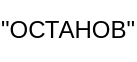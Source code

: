 <mxfile version="24.4.6" type="device">
  <diagram name="Страница — 1" id="aamezZmQvxMuSM1Q3HjA">
    <mxGraphModel dx="1050" dy="-548" grid="1" gridSize="10" guides="1" tooltips="1" connect="1" arrows="1" fold="1" page="1" pageScale="1" pageWidth="827" pageHeight="1169" math="0" shadow="0">
      <root>
        <mxCell id="0" />
        <mxCell id="1" parent="0" />
        <mxCell id="D8B9hm5N7Qqz5UJf8H1r-1" value="&quot;ОСТАНОВ&quot;" style="text;html=1;align=center;verticalAlign=middle;whiteSpace=wrap;rounded=0;" vertex="1" parent="1">
          <mxGeometry x="300" y="1560" width="60" height="30" as="geometry" />
        </mxCell>
      </root>
    </mxGraphModel>
  </diagram>
</mxfile>
